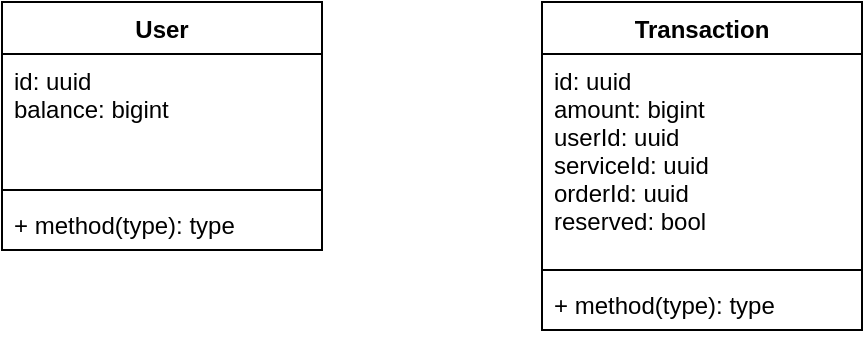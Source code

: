 <mxfile version="20.5.1" type="device"><diagram id="Ws8QZjJbIzbU2a3Yf6nv" name="Page-1"><mxGraphModel dx="1234" dy="825" grid="1" gridSize="10" guides="1" tooltips="1" connect="1" arrows="1" fold="1" page="1" pageScale="1" pageWidth="827" pageHeight="1169" math="0" shadow="0"><root><mxCell id="0"/><mxCell id="1" parent="0"/><mxCell id="leL4UM2Keu9SGBKrWJob-2" value="User" style="swimlane;fontStyle=1;align=center;verticalAlign=top;childLayout=stackLayout;horizontal=1;startSize=26;horizontalStack=0;resizeParent=1;resizeParentMax=0;resizeLast=0;collapsible=1;marginBottom=0;" vertex="1" parent="1"><mxGeometry x="310" y="370" width="160" height="124" as="geometry"/></mxCell><mxCell id="leL4UM2Keu9SGBKrWJob-3" value="id: uuid&#10;balance: bigint&#10;" style="text;strokeColor=none;fillColor=none;align=left;verticalAlign=top;spacingLeft=4;spacingRight=4;overflow=hidden;rotatable=0;points=[[0,0.5],[1,0.5]];portConstraint=eastwest;" vertex="1" parent="leL4UM2Keu9SGBKrWJob-2"><mxGeometry y="26" width="160" height="64" as="geometry"/></mxCell><mxCell id="leL4UM2Keu9SGBKrWJob-4" value="" style="line;strokeWidth=1;fillColor=none;align=left;verticalAlign=middle;spacingTop=-1;spacingLeft=3;spacingRight=3;rotatable=0;labelPosition=right;points=[];portConstraint=eastwest;strokeColor=inherit;" vertex="1" parent="leL4UM2Keu9SGBKrWJob-2"><mxGeometry y="90" width="160" height="8" as="geometry"/></mxCell><mxCell id="leL4UM2Keu9SGBKrWJob-5" value="+ method(type): type" style="text;strokeColor=none;fillColor=none;align=left;verticalAlign=top;spacingLeft=4;spacingRight=4;overflow=hidden;rotatable=0;points=[[0,0.5],[1,0.5]];portConstraint=eastwest;" vertex="1" parent="leL4UM2Keu9SGBKrWJob-2"><mxGeometry y="98" width="160" height="26" as="geometry"/></mxCell><mxCell id="leL4UM2Keu9SGBKrWJob-6" value="Transaction" style="swimlane;fontStyle=1;align=center;verticalAlign=top;childLayout=stackLayout;horizontal=1;startSize=26;horizontalStack=0;resizeParent=1;resizeParentMax=0;resizeLast=0;collapsible=1;marginBottom=0;" vertex="1" parent="1"><mxGeometry x="580" y="370" width="160" height="164" as="geometry"/></mxCell><mxCell id="leL4UM2Keu9SGBKrWJob-7" value="id: uuid&#10;amount: bigint&#10;userId: uuid&#10;serviceId: uuid&#10;orderId: uuid&#10;reserved: bool&#10;" style="text;strokeColor=none;fillColor=none;align=left;verticalAlign=top;spacingLeft=4;spacingRight=4;overflow=hidden;rotatable=0;points=[[0,0.5],[1,0.5]];portConstraint=eastwest;" vertex="1" parent="leL4UM2Keu9SGBKrWJob-6"><mxGeometry y="26" width="160" height="104" as="geometry"/></mxCell><mxCell id="leL4UM2Keu9SGBKrWJob-8" value="" style="line;strokeWidth=1;fillColor=none;align=left;verticalAlign=middle;spacingTop=-1;spacingLeft=3;spacingRight=3;rotatable=0;labelPosition=right;points=[];portConstraint=eastwest;strokeColor=inherit;" vertex="1" parent="leL4UM2Keu9SGBKrWJob-6"><mxGeometry y="130" width="160" height="8" as="geometry"/></mxCell><mxCell id="leL4UM2Keu9SGBKrWJob-9" value="+ method(type): type" style="text;strokeColor=none;fillColor=none;align=left;verticalAlign=top;spacingLeft=4;spacingRight=4;overflow=hidden;rotatable=0;points=[[0,0.5],[1,0.5]];portConstraint=eastwest;" vertex="1" parent="leL4UM2Keu9SGBKrWJob-6"><mxGeometry y="138" width="160" height="26" as="geometry"/></mxCell></root></mxGraphModel></diagram></mxfile>